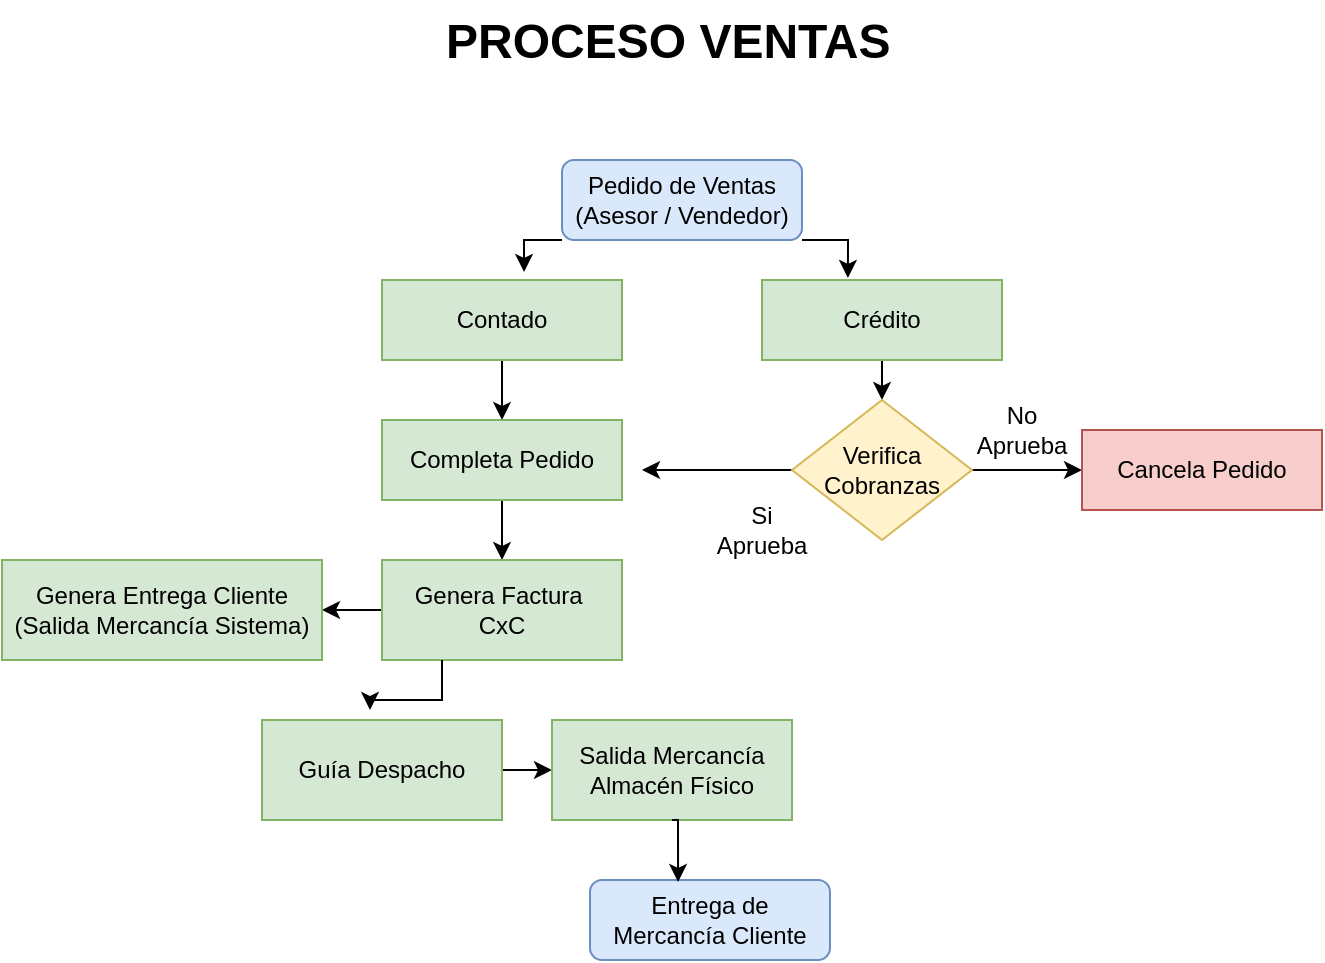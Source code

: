 <mxfile version="24.3.1" type="github">
  <diagram id="C5RBs43oDa-KdzZeNtuy" name="Page-1">
    <mxGraphModel dx="880" dy="1629" grid="1" gridSize="10" guides="1" tooltips="1" connect="1" arrows="1" fold="1" page="1" pageScale="1" pageWidth="827" pageHeight="1169" math="0" shadow="0">
      <root>
        <mxCell id="WIyWlLk6GJQsqaUBKTNV-0" />
        <mxCell id="WIyWlLk6GJQsqaUBKTNV-1" parent="WIyWlLk6GJQsqaUBKTNV-0" />
        <mxCell id="WIyWlLk6GJQsqaUBKTNV-3" value="Pedido de Ventas&lt;div&gt;(Asesor / Vendedor)&lt;/div&gt;" style="rounded=1;whiteSpace=wrap;html=1;fontSize=12;glass=0;strokeWidth=1;shadow=0;fillColor=#dae8fc;strokeColor=#6c8ebf;" parent="WIyWlLk6GJQsqaUBKTNV-1" vertex="1">
          <mxGeometry x="340" y="40" width="120" height="40" as="geometry" />
        </mxCell>
        <mxCell id="LbvMlj1gCTwGpWhYF-W6-8" style="edgeStyle=orthogonalEdgeStyle;rounded=0;orthogonalLoop=1;jettySize=auto;html=1;exitX=0.5;exitY=1;exitDx=0;exitDy=0;entryX=0.5;entryY=0;entryDx=0;entryDy=0;" edge="1" parent="WIyWlLk6GJQsqaUBKTNV-1" source="LbvMlj1gCTwGpWhYF-W6-2" target="LbvMlj1gCTwGpWhYF-W6-6">
          <mxGeometry relative="1" as="geometry" />
        </mxCell>
        <mxCell id="LbvMlj1gCTwGpWhYF-W6-2" value="Crédito" style="rounded=0;whiteSpace=wrap;html=1;fillColor=#d5e8d4;strokeColor=#82b366;" vertex="1" parent="WIyWlLk6GJQsqaUBKTNV-1">
          <mxGeometry x="440" y="100" width="120" height="40" as="geometry" />
        </mxCell>
        <mxCell id="LbvMlj1gCTwGpWhYF-W6-48" style="edgeStyle=orthogonalEdgeStyle;rounded=0;orthogonalLoop=1;jettySize=auto;html=1;exitX=0.5;exitY=1;exitDx=0;exitDy=0;entryX=0.5;entryY=0;entryDx=0;entryDy=0;" edge="1" parent="WIyWlLk6GJQsqaUBKTNV-1" source="LbvMlj1gCTwGpWhYF-W6-4" target="LbvMlj1gCTwGpWhYF-W6-31">
          <mxGeometry relative="1" as="geometry" />
        </mxCell>
        <mxCell id="LbvMlj1gCTwGpWhYF-W6-4" value="Contado" style="rounded=0;whiteSpace=wrap;html=1;fillColor=#d5e8d4;strokeColor=#82b366;" vertex="1" parent="WIyWlLk6GJQsqaUBKTNV-1">
          <mxGeometry x="250" y="100" width="120" height="40" as="geometry" />
        </mxCell>
        <mxCell id="LbvMlj1gCTwGpWhYF-W6-18" style="edgeStyle=orthogonalEdgeStyle;rounded=0;orthogonalLoop=1;jettySize=auto;html=1;exitX=1;exitY=0.5;exitDx=0;exitDy=0;" edge="1" parent="WIyWlLk6GJQsqaUBKTNV-1" source="LbvMlj1gCTwGpWhYF-W6-6">
          <mxGeometry relative="1" as="geometry">
            <mxPoint x="600" y="195" as="targetPoint" />
          </mxGeometry>
        </mxCell>
        <mxCell id="LbvMlj1gCTwGpWhYF-W6-47" style="edgeStyle=orthogonalEdgeStyle;rounded=0;orthogonalLoop=1;jettySize=auto;html=1;exitX=0;exitY=0.5;exitDx=0;exitDy=0;" edge="1" parent="WIyWlLk6GJQsqaUBKTNV-1" source="LbvMlj1gCTwGpWhYF-W6-6">
          <mxGeometry relative="1" as="geometry">
            <mxPoint x="380" y="195" as="targetPoint" />
          </mxGeometry>
        </mxCell>
        <mxCell id="LbvMlj1gCTwGpWhYF-W6-6" value="Verifica Cobranzas" style="rhombus;whiteSpace=wrap;html=1;fillColor=#fff2cc;strokeColor=#d6b656;" vertex="1" parent="WIyWlLk6GJQsqaUBKTNV-1">
          <mxGeometry x="455" y="160" width="90" height="70" as="geometry" />
        </mxCell>
        <mxCell id="LbvMlj1gCTwGpWhYF-W6-10" style="edgeStyle=orthogonalEdgeStyle;rounded=0;orthogonalLoop=1;jettySize=auto;html=1;exitX=1;exitY=1;exitDx=0;exitDy=0;entryX=0.358;entryY=-0.025;entryDx=0;entryDy=0;entryPerimeter=0;" edge="1" parent="WIyWlLk6GJQsqaUBKTNV-1" source="WIyWlLk6GJQsqaUBKTNV-3" target="LbvMlj1gCTwGpWhYF-W6-2">
          <mxGeometry relative="1" as="geometry" />
        </mxCell>
        <mxCell id="LbvMlj1gCTwGpWhYF-W6-13" style="edgeStyle=orthogonalEdgeStyle;rounded=0;orthogonalLoop=1;jettySize=auto;html=1;exitX=0;exitY=1;exitDx=0;exitDy=0;entryX=0.592;entryY=-0.1;entryDx=0;entryDy=0;entryPerimeter=0;" edge="1" parent="WIyWlLk6GJQsqaUBKTNV-1" source="WIyWlLk6GJQsqaUBKTNV-3" target="LbvMlj1gCTwGpWhYF-W6-4">
          <mxGeometry relative="1" as="geometry">
            <Array as="points">
              <mxPoint x="321" y="80" />
            </Array>
          </mxGeometry>
        </mxCell>
        <mxCell id="LbvMlj1gCTwGpWhYF-W6-21" value="No Aprueba" style="text;html=1;align=center;verticalAlign=middle;whiteSpace=wrap;rounded=0;" vertex="1" parent="WIyWlLk6GJQsqaUBKTNV-1">
          <mxGeometry x="540" y="160" width="60" height="30" as="geometry" />
        </mxCell>
        <mxCell id="LbvMlj1gCTwGpWhYF-W6-24" value="Si Aprueba" style="text;html=1;align=center;verticalAlign=middle;whiteSpace=wrap;rounded=0;" vertex="1" parent="WIyWlLk6GJQsqaUBKTNV-1">
          <mxGeometry x="410" y="210" width="60" height="30" as="geometry" />
        </mxCell>
        <mxCell id="LbvMlj1gCTwGpWhYF-W6-25" value="Cancela Pedido" style="rounded=0;whiteSpace=wrap;html=1;fillColor=#f8cecc;strokeColor=#b85450;" vertex="1" parent="WIyWlLk6GJQsqaUBKTNV-1">
          <mxGeometry x="600" y="175" width="120" height="40" as="geometry" />
        </mxCell>
        <mxCell id="LbvMlj1gCTwGpWhYF-W6-49" style="edgeStyle=orthogonalEdgeStyle;rounded=0;orthogonalLoop=1;jettySize=auto;html=1;exitX=0.5;exitY=1;exitDx=0;exitDy=0;entryX=0.5;entryY=0;entryDx=0;entryDy=0;" edge="1" parent="WIyWlLk6GJQsqaUBKTNV-1" source="LbvMlj1gCTwGpWhYF-W6-31" target="LbvMlj1gCTwGpWhYF-W6-36">
          <mxGeometry relative="1" as="geometry" />
        </mxCell>
        <mxCell id="LbvMlj1gCTwGpWhYF-W6-31" value="Completa Pedido" style="rounded=0;whiteSpace=wrap;html=1;fillColor=#d5e8d4;strokeColor=#82b366;" vertex="1" parent="WIyWlLk6GJQsqaUBKTNV-1">
          <mxGeometry x="250" y="170" width="120" height="40" as="geometry" />
        </mxCell>
        <mxCell id="LbvMlj1gCTwGpWhYF-W6-40" style="edgeStyle=orthogonalEdgeStyle;rounded=0;orthogonalLoop=1;jettySize=auto;html=1;exitX=0;exitY=0.5;exitDx=0;exitDy=0;entryX=1;entryY=0.5;entryDx=0;entryDy=0;" edge="1" parent="WIyWlLk6GJQsqaUBKTNV-1" source="LbvMlj1gCTwGpWhYF-W6-36" target="LbvMlj1gCTwGpWhYF-W6-37">
          <mxGeometry relative="1" as="geometry" />
        </mxCell>
        <mxCell id="LbvMlj1gCTwGpWhYF-W6-36" value="Genera Factura&amp;nbsp;&lt;div&gt;CxC&lt;/div&gt;" style="rounded=0;whiteSpace=wrap;html=1;fillColor=#d5e8d4;strokeColor=#82b366;" vertex="1" parent="WIyWlLk6GJQsqaUBKTNV-1">
          <mxGeometry x="250" y="240" width="120" height="50" as="geometry" />
        </mxCell>
        <mxCell id="LbvMlj1gCTwGpWhYF-W6-37" value="Genera Entrega Cliente&lt;div&gt;(Salida Mercancía Sistema)&lt;/div&gt;" style="rounded=0;whiteSpace=wrap;html=1;fillColor=#d5e8d4;strokeColor=#82b366;" vertex="1" parent="WIyWlLk6GJQsqaUBKTNV-1">
          <mxGeometry x="60" y="240" width="160" height="50" as="geometry" />
        </mxCell>
        <mxCell id="LbvMlj1gCTwGpWhYF-W6-55" style="edgeStyle=orthogonalEdgeStyle;rounded=0;orthogonalLoop=1;jettySize=auto;html=1;exitX=1;exitY=0.5;exitDx=0;exitDy=0;entryX=0;entryY=0.5;entryDx=0;entryDy=0;" edge="1" parent="WIyWlLk6GJQsqaUBKTNV-1" source="LbvMlj1gCTwGpWhYF-W6-50" target="LbvMlj1gCTwGpWhYF-W6-51">
          <mxGeometry relative="1" as="geometry" />
        </mxCell>
        <mxCell id="LbvMlj1gCTwGpWhYF-W6-50" value="Guía Despacho" style="rounded=0;whiteSpace=wrap;html=1;fillColor=#d5e8d4;strokeColor=#82b366;" vertex="1" parent="WIyWlLk6GJQsqaUBKTNV-1">
          <mxGeometry x="190" y="320" width="120" height="50" as="geometry" />
        </mxCell>
        <mxCell id="LbvMlj1gCTwGpWhYF-W6-51" value="Salida Mercancía Almacén Físico" style="rounded=0;whiteSpace=wrap;html=1;fillColor=#d5e8d4;strokeColor=#82b366;" vertex="1" parent="WIyWlLk6GJQsqaUBKTNV-1">
          <mxGeometry x="335" y="320" width="120" height="50" as="geometry" />
        </mxCell>
        <mxCell id="LbvMlj1gCTwGpWhYF-W6-52" value="Entrega de Mercancía Cliente" style="rounded=1;whiteSpace=wrap;html=1;fontSize=12;glass=0;strokeWidth=1;shadow=0;fillColor=#dae8fc;strokeColor=#6c8ebf;" vertex="1" parent="WIyWlLk6GJQsqaUBKTNV-1">
          <mxGeometry x="354" y="400" width="120" height="40" as="geometry" />
        </mxCell>
        <mxCell id="LbvMlj1gCTwGpWhYF-W6-54" style="edgeStyle=orthogonalEdgeStyle;rounded=0;orthogonalLoop=1;jettySize=auto;html=1;exitX=0.25;exitY=1;exitDx=0;exitDy=0;entryX=0.45;entryY=-0.1;entryDx=0;entryDy=0;entryPerimeter=0;" edge="1" parent="WIyWlLk6GJQsqaUBKTNV-1" source="LbvMlj1gCTwGpWhYF-W6-36" target="LbvMlj1gCTwGpWhYF-W6-50">
          <mxGeometry relative="1" as="geometry" />
        </mxCell>
        <mxCell id="LbvMlj1gCTwGpWhYF-W6-56" style="edgeStyle=orthogonalEdgeStyle;rounded=0;orthogonalLoop=1;jettySize=auto;html=1;exitX=0.5;exitY=1;exitDx=0;exitDy=0;entryX=0.367;entryY=0.025;entryDx=0;entryDy=0;entryPerimeter=0;" edge="1" parent="WIyWlLk6GJQsqaUBKTNV-1" source="LbvMlj1gCTwGpWhYF-W6-51" target="LbvMlj1gCTwGpWhYF-W6-52">
          <mxGeometry relative="1" as="geometry" />
        </mxCell>
        <mxCell id="LbvMlj1gCTwGpWhYF-W6-57" value="&lt;h1 style=&quot;margin-top: 0px;&quot;&gt;PROCESO VENTAS&lt;/h1&gt;" style="text;html=1;whiteSpace=wrap;overflow=hidden;rounded=0;" vertex="1" parent="WIyWlLk6GJQsqaUBKTNV-1">
          <mxGeometry x="280" y="-40" width="240" height="40" as="geometry" />
        </mxCell>
      </root>
    </mxGraphModel>
  </diagram>
</mxfile>
